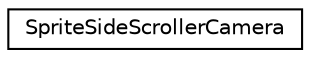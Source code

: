 digraph "Graphical Class Hierarchy"
{
 // LATEX_PDF_SIZE
  edge [fontname="Helvetica",fontsize="10",labelfontname="Helvetica",labelfontsize="10"];
  node [fontname="Helvetica",fontsize="10",shape=record];
  rankdir="LR";
  Node0 [label="SpriteSideScrollerCamera",height=0.2,width=0.4,color="black", fillcolor="white", style="filled",URL="$classSpriteSideScrollerCamera.html",tooltip=" "];
}
